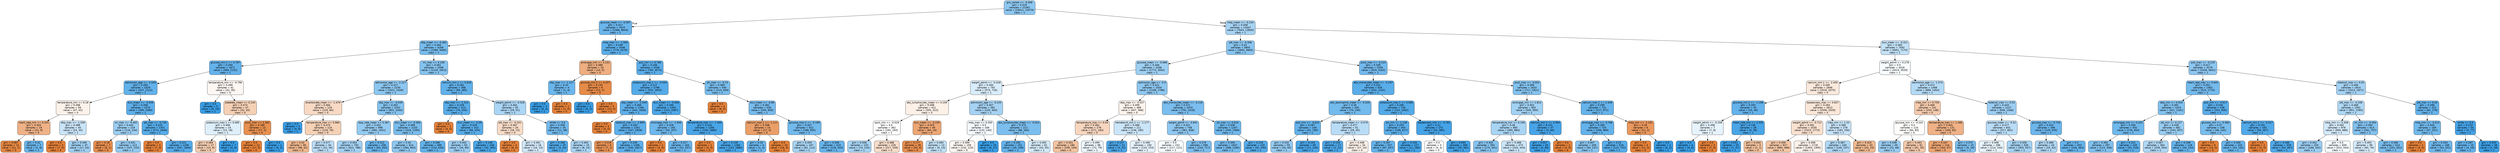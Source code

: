 digraph Tree {
node [shape=box, style="filled, rounded", color="black", fontname="helvetica"] ;
edge [fontname="helvetica"] ;
0 [label="gcs_verbal <= -0.308\ngini = 0.419\nsamples = 21062\nvalue = [10011, 23479]\nclass = 1", fillcolor="#8dc7f0"] ;
1 [label="glucose_mean <= -0.097\ngini = 0.317\nsamples = 7615\nvalue = [2368, 9644]\nclass = 1", fillcolor="#6ab5eb"] ;
0 -> 1 [labeldistance=2.5, labelangle=45, headlabel="True"] ;
2 [label="dbp_mean <= -0.482\ngini = 0.364\nsamples = 4269\nvalue = [1589, 5065]\nclass = 1", fillcolor="#77bced"] ;
1 -> 2 ;
3 [label="glucose_min.2 <= 0.787\ngini = 0.294\nsamples = 1671\nvalue = [469, 2152]\nclass = 1", fillcolor="#64b2eb"] ;
2 -> 3 ;
4 [label="admission_age <= -2.049\ngini = 0.283\nsamples = 1629\nvalue = [437, 2122]\nclass = 1", fillcolor="#62b1ea"] ;
3 -> 4 ;
5 [label="temperature_min <= 0.18\ngini = 0.498\nsamples = 59\nvalue = [47, 42]\nclass = 0", fillcolor="#fcf2ea"] ;
4 -> 5 ;
6 [label="heart_rate_min <= 0.201\ngini = 0.404\nsamples = 19\nvalue = [23, 9]\nclass = 0", fillcolor="#efb286"] ;
5 -> 6 ;
7 [label="gini = 0.087\nsamples = 12\nvalue = [21, 1]\nclass = 0", fillcolor="#e68742"] ;
6 -> 7 ;
8 [label="gini = 0.32\nsamples = 7\nvalue = [2, 8]\nclass = 1", fillcolor="#6ab6ec"] ;
6 -> 8 ;
9 [label="dbp_max <= -1.339\ngini = 0.488\nsamples = 40\nvalue = [24, 33]\nclass = 1", fillcolor="#c9e4f8"] ;
5 -> 9 ;
10 [label="gini = 0.0\nsamples = 3\nvalue = [7, 0]\nclass = 0", fillcolor="#e58139"] ;
9 -> 10 ;
11 [label="gini = 0.449\nsamples = 37\nvalue = [17, 33]\nclass = 1", fillcolor="#9fcff2"] ;
9 -> 11 ;
12 [label="bun_mean <= -0.639\ngini = 0.266\nsamples = 1570\nvalue = [390, 2080]\nclass = 1", fillcolor="#5eafea"] ;
4 -> 12 ;
13 [label="inr_max <= -0.462\ngini = 0.443\nsamples = 219\nvalue = [116, 234]\nclass = 1", fillcolor="#9bcef2"] ;
12 -> 13 ;
14 [label="gini = 0.18\nsamples = 7\nvalue = [9, 1]\nclass = 0", fillcolor="#e88f4f"] ;
13 -> 14 ;
15 [label="gini = 0.431\nsamples = 212\nvalue = [107, 233]\nclass = 1", fillcolor="#94caf1"] ;
13 -> 15 ;
16 [label="ptt_max <= -0.745\ngini = 0.225\nsamples = 1351\nvalue = [274, 1846]\nclass = 1", fillcolor="#56ace9"] ;
12 -> 16 ;
17 [label="gini = 0.0\nsamples = 3\nvalue = [7, 0]\nclass = 0", fillcolor="#e58139"] ;
16 -> 17 ;
18 [label="gini = 0.221\nsamples = 1348\nvalue = [267, 1846]\nclass = 1", fillcolor="#56abe9"] ;
16 -> 18 ;
19 [label="temperature_min <= -0.796\ngini = 0.499\nsamples = 42\nvalue = [32, 30]\nclass = 0", fillcolor="#fdf7f3"] ;
3 -> 19 ;
20 [label="gini = 0.0\nsamples = 5\nvalue = [0, 10]\nclass = 1", fillcolor="#399de5"] ;
19 -> 20 ;
21 [label="platelets_mean <= 0.134\ngini = 0.473\nsamples = 37\nvalue = [32, 20]\nclass = 0", fillcolor="#f5d0b5"] ;
19 -> 21 ;
22 [label="potassium_max.1 <= 0.085\ngini = 0.496\nsamples = 24\nvalue = [15, 18]\nclass = 1", fillcolor="#deeffb"] ;
21 -> 22 ;
23 [label="gini = 0.469\nsamples = 17\nvalue = [15, 9]\nclass = 0", fillcolor="#f5cdb0"] ;
22 -> 23 ;
24 [label="gini = 0.0\nsamples = 7\nvalue = [0, 9]\nclass = 1", fillcolor="#399de5"] ;
22 -> 24 ;
25 [label="pco2_max <= 2.382\ngini = 0.188\nsamples = 13\nvalue = [17, 2]\nclass = 0", fillcolor="#e89050"] ;
21 -> 25 ;
26 [label="gini = 0.0\nsamples = 12\nvalue = [17, 0]\nclass = 0", fillcolor="#e58139"] ;
25 -> 26 ;
27 [label="gini = 0.0\nsamples = 1\nvalue = [0, 2]\nclass = 1", fillcolor="#399de5"] ;
25 -> 27 ;
28 [label="inr_max <= 0.106\ngini = 0.401\nsamples = 2598\nvalue = [1120, 2913]\nclass = 1", fillcolor="#85c3ef"] ;
2 -> 28 ;
29 [label="admission_age <= -2.227\ngini = 0.417\nsamples = 2230\nvalue = [1021, 2428]\nclass = 1", fillcolor="#8cc6f0"] ;
28 -> 29 ;
30 [label="bicarbonate_mean <= -1.479\ngini = 0.484\nsamples = 129\nvalue = [120, 84]\nclass = 0", fillcolor="#f7d9c4"] ;
29 -> 30 ;
31 [label="gini = 0.0\nsamples = 5\nvalue = [0, 8]\nclass = 1", fillcolor="#399de5"] ;
30 -> 31 ;
32 [label="temperature_max <= 0.986\ngini = 0.475\nsamples = 124\nvalue = [120, 76]\nclass = 0", fillcolor="#f5d1b6"] ;
30 -> 32 ;
33 [label="gini = 0.42\nsamples = 90\nvalue = [98, 42]\nclass = 0", fillcolor="#f0b78e"] ;
32 -> 33 ;
34 [label="gini = 0.477\nsamples = 34\nvalue = [22, 34]\nclass = 1", fillcolor="#b9dcf6"] ;
32 -> 34 ;
35 [label="sbp_max <= -0.039\ngini = 0.401\nsamples = 2101\nvalue = [901, 2344]\nclass = 1", fillcolor="#85c3ef"] ;
29 -> 35 ;
36 [label="resp_rate_mean <= 0.387\ngini = 0.432\nsamples = 998\nvalue = [485, 1051]\nclass = 1", fillcolor="#94caf1"] ;
35 -> 36 ;
37 [label="gini = 0.454\nsamples = 792\nvalue = [422, 788]\nclass = 1", fillcolor="#a3d1f3"] ;
36 -> 37 ;
38 [label="gini = 0.312\nsamples = 206\nvalue = [63, 263]\nclass = 1", fillcolor="#68b4eb"] ;
36 -> 38 ;
39 [label="bun_mean <= -0.394\ngini = 0.368\nsamples = 1103\nvalue = [416, 1293]\nclass = 1", fillcolor="#79bded"] ;
35 -> 39 ;
40 [label="gini = 0.42\nsamples = 614\nvalue = [284, 663]\nclass = 1", fillcolor="#8ec7f0"] ;
39 -> 40 ;
41 [label="gini = 0.286\nsamples = 489\nvalue = [132, 630]\nclass = 1", fillcolor="#62b2ea"] ;
39 -> 41 ;
42 [label="calcium_min.1 <= 0.628\ngini = 0.282\nsamples = 368\nvalue = [99, 485]\nclass = 1", fillcolor="#61b1ea"] ;
28 -> 42 ;
43 [label="sbp_max <= -2.313\ngini = 0.239\nsamples = 313\nvalue = [70, 434]\nclass = 1", fillcolor="#59ade9"] ;
42 -> 43 ;
44 [label="gini = 0.0\nsamples = 1\nvalue = [4, 0]\nclass = 0", fillcolor="#e58139"] ;
43 -> 44 ;
45 [label="bun_mean <= -0.59\ngini = 0.229\nsamples = 312\nvalue = [66, 434]\nclass = 1", fillcolor="#57ace9"] ;
43 -> 45 ;
46 [label="gini = 0.442\nsamples = 63\nvalue = [34, 69]\nclass = 1", fillcolor="#9bcdf2"] ;
45 -> 46 ;
47 [label="gini = 0.148\nsamples = 249\nvalue = [32, 365]\nclass = 1", fillcolor="#4aa6e7"] ;
45 -> 47 ;
48 [label="weight_admit <= -0.528\ngini = 0.462\nsamples = 55\nvalue = [29, 51]\nclass = 1", fillcolor="#aad5f4"] ;
42 -> 48 ;
49 [label="ptt_max <= -0.251\ngini = 0.487\nsamples = 20\nvalue = [18, 13]\nclass = 0", fillcolor="#f8dcc8"] ;
48 -> 49 ;
50 [label="gini = 0.0\nsamples = 4\nvalue = [8, 0]\nclass = 0", fillcolor="#e58139"] ;
49 -> 50 ;
51 [label="gini = 0.491\nsamples = 16\nvalue = [10, 13]\nclass = 1", fillcolor="#d1e8f9"] ;
49 -> 51 ;
52 [label="white <= 0.5\ngini = 0.348\nsamples = 35\nvalue = [11, 38]\nclass = 1", fillcolor="#72b9ed"] ;
48 -> 52 ;
53 [label="gini = 0.198\nsamples = 20\nvalue = [3, 24]\nclass = 1", fillcolor="#52a9e8"] ;
52 -> 53 ;
54 [label="gini = 0.463\nsamples = 15\nvalue = [8, 14]\nclass = 1", fillcolor="#aad5f4"] ;
52 -> 54 ;
55 [label="mbp_max <= -1.565\ngini = 0.249\nsamples = 3346\nvalue = [779, 4579]\nclass = 1", fillcolor="#5baee9"] ;
1 -> 55 ;
56 [label="aniongap_min <= 2.231\ngini = 0.388\nsamples = 10\nvalue = [14, 5]\nclass = 0", fillcolor="#eeae80"] ;
55 -> 56 ;
57 [label="sbp_max <= -1.127\ngini = 0.32\nsamples = 4\nvalue = [1, 4]\nclass = 1", fillcolor="#6ab6ec"] ;
56 -> 57 ;
58 [label="gini = 0.0\nsamples = 3\nvalue = [0, 4]\nclass = 1", fillcolor="#399de5"] ;
57 -> 58 ;
59 [label="gini = 0.0\nsamples = 1\nvalue = [1, 0]\nclass = 0", fillcolor="#e58139"] ;
57 -> 59 ;
60 [label="glucose_min.2 <= 4.207\ngini = 0.133\nsamples = 6\nvalue = [13, 1]\nclass = 0", fillcolor="#e78b48"] ;
56 -> 60 ;
61 [label="gini = 0.0\nsamples = 1\nvalue = [0, 1]\nclass = 1", fillcolor="#399de5"] ;
60 -> 61 ;
62 [label="gini = 0.0\nsamples = 5\nvalue = [13, 0]\nclass = 0", fillcolor="#e58139"] ;
60 -> 62 ;
63 [label="po2_min <= 0.769\ngini = 0.246\nsamples = 3336\nvalue = [765, 4574]\nclass = 1", fillcolor="#5aade9"] ;
55 -> 63 ;
64 [label="potassium_max.1 <= -0.034\ngini = 0.217\nsamples = 2796\nvalue = [552, 3915]\nclass = 1", fillcolor="#55abe9"] ;
63 -> 64 ;
65 [label="sbp_mean <= -2.549\ngini = 0.266\nsamples = 1346\nvalue = [342, 1828]\nclass = 1", fillcolor="#5eafea"] ;
64 -> 65 ;
66 [label="gini = 0.0\nsamples = 5\nvalue = [5, 0]\nclass = 0", fillcolor="#e58139"] ;
65 -> 66 ;
67 [label="totalco2_max <= -2.894\ngini = 0.263\nsamples = 1341\nvalue = [337, 1828]\nclass = 1", fillcolor="#5eafea"] ;
65 -> 67 ;
68 [label="gini = 0.219\nsamples = 5\nvalue = [7, 1]\nclass = 0", fillcolor="#e99355"] ;
67 -> 68 ;
69 [label="gini = 0.259\nsamples = 1336\nvalue = [330, 1827]\nclass = 1", fillcolor="#5dafea"] ;
67 -> 69 ;
70 [label="bun_mean <= -0.566\ngini = 0.166\nsamples = 1450\nvalue = [210, 2087]\nclass = 1", fillcolor="#4da7e8"] ;
64 -> 70 ;
71 [label="aniongap_max <= -1.946\ngini = 0.328\nsamples = 165\nvalue = [54, 207]\nclass = 1", fillcolor="#6db7ec"] ;
70 -> 71 ;
72 [label="gini = 0.0\nsamples = 1\nvalue = [3, 0]\nclass = 0", fillcolor="#e58139"] ;
71 -> 72 ;
73 [label="gini = 0.317\nsamples = 164\nvalue = [51, 207]\nclass = 1", fillcolor="#6ab5eb"] ;
71 -> 73 ;
74 [label="temperature_max <= -7.494\ngini = 0.142\nsamples = 1285\nvalue = [156, 1880]\nclass = 1", fillcolor="#49a5e7"] ;
70 -> 74 ;
75 [label="gini = 0.0\nsamples = 1\nvalue = [3, 0]\nclass = 0", fillcolor="#e58139"] ;
74 -> 75 ;
76 [label="gini = 0.139\nsamples = 1284\nvalue = [153, 1880]\nclass = 1", fillcolor="#49a5e7"] ;
74 -> 76 ;
77 [label="ph_max <= -3.74\ngini = 0.369\nsamples = 540\nvalue = [213, 659]\nclass = 1", fillcolor="#79bded"] ;
63 -> 77 ;
78 [label="gini = 0.0\nsamples = 4\nvalue = [8, 0]\nclass = 0", fillcolor="#e58139"] ;
77 -> 78 ;
79 [label="bun_mean <= -0.86\ngini = 0.362\nsamples = 536\nvalue = [205, 659]\nclass = 1", fillcolor="#77bbed"] ;
77 -> 79 ;
80 [label="calcium_max.1 <= -1.111\ngini = 0.308\nsamples = 14\nvalue = [17, 4]\nclass = 0", fillcolor="#eb9f68"] ;
79 -> 80 ;
81 [label="gini = 0.32\nsamples = 4\nvalue = [1, 4]\nclass = 1", fillcolor="#6ab6ec"] ;
80 -> 81 ;
82 [label="gini = 0.0\nsamples = 10\nvalue = [16, 0]\nclass = 0", fillcolor="#e58139"] ;
80 -> 82 ;
83 [label="glucose_max.2 <= -0.199\ngini = 0.347\nsamples = 522\nvalue = [188, 655]\nclass = 1", fillcolor="#72b9ec"] ;
79 -> 83 ;
84 [label="gini = 0.459\nsamples = 107\nvalue = [62, 112]\nclass = 1", fillcolor="#a7d3f3"] ;
83 -> 84 ;
85 [label="gini = 0.306\nsamples = 415\nvalue = [126, 543]\nclass = 1", fillcolor="#67b4eb"] ;
83 -> 85 ;
86 [label="mbp_mean <= -0.234\ngini = 0.458\nsamples = 13447\nvalue = [7643, 13835]\nclass = 1", fillcolor="#a6d3f3"] ;
0 -> 86 [labeldistance=2.5, labelangle=-45, headlabel="False"] ;
87 [label="ptt_max <= -0.306\ngini = 0.41\nsamples = 5855\nvalue = [2692, 6665]\nclass = 1", fillcolor="#89c5f0"] ;
86 -> 87 ;
88 [label="glucose_mean <= -0.688\ngini = 0.446\nsamples = 3296\nvalue = [1773, 3502]\nclass = 1", fillcolor="#9dcff2"] ;
87 -> 88 ;
89 [label="weight_admit <= -0.418\ngini = 0.494\nsamples = 792\nvalue = [575, 716]\nclass = 1", fillcolor="#d8ecfa"] ;
88 -> 89 ;
90 [label="abs_lymphocytes_mean <= 0.109\ngini = 0.498\nsamples = 411\nvalue = [355, 312]\nclass = 0", fillcolor="#fcf0e7"] ;
89 -> 90 ;
91 [label="spo2_min <= -0.029\ngini = 0.5\nsamples = 362\nvalue = [291, 293]\nclass = 1", fillcolor="#fefeff"] ;
90 -> 91 ;
92 [label="gini = 0.458\nsamples = 133\nvalue = [74, 134]\nclass = 1", fillcolor="#a6d3f3"] ;
91 -> 92 ;
93 [label="gini = 0.488\nsamples = 229\nvalue = [217, 159]\nclass = 0", fillcolor="#f8ddca"] ;
91 -> 93 ;
94 [label="bun_mean <= -0.235\ngini = 0.353\nsamples = 49\nvalue = [64, 19]\nclass = 0", fillcolor="#eda674"] ;
90 -> 94 ;
95 [label="gini = 0.177\nsamples = 36\nvalue = [55, 6]\nclass = 0", fillcolor="#e88f4f"] ;
94 -> 95 ;
96 [label="gini = 0.483\nsamples = 13\nvalue = [9, 13]\nclass = 1", fillcolor="#c2e1f7"] ;
94 -> 96 ;
97 [label="admission_age <= -0.233\ngini = 0.457\nsamples = 381\nvalue = [220, 404]\nclass = 1", fillcolor="#a5d2f3"] ;
89 -> 97 ;
98 [label="mbp_max <= 0.355\ngini = 0.5\nsamples = 169\nvalue = [132, 140]\nclass = 1", fillcolor="#f4f9fe"] ;
97 -> 98 ;
99 [label="gini = 0.499\nsamples = 159\nvalue = [132, 123]\nclass = 0", fillcolor="#fdf6f2"] ;
98 -> 99 ;
100 [label="gini = 0.0\nsamples = 10\nvalue = [0, 17]\nclass = 1", fillcolor="#399de5"] ;
98 -> 100 ;
101 [label="abs_lymphocytes_mean <= -0.024\ngini = 0.375\nsamples = 212\nvalue = [88, 264]\nclass = 1", fillcolor="#7bbeee"] ;
97 -> 101 ;
102 [label="gini = 0.292\nsamples = 151\nvalue = [45, 209]\nclass = 1", fillcolor="#64b2eb"] ;
101 -> 102 ;
103 [label="gini = 0.493\nsamples = 61\nvalue = [43, 55]\nclass = 1", fillcolor="#d4eaf9"] ;
101 -> 103 ;
104 [label="admission_age <= -0.5\ngini = 0.421\nsamples = 2504\nvalue = [1198, 2786]\nclass = 1", fillcolor="#8ec7f0"] ;
88 -> 104 ;
105 [label="dbp_max <= -0.527\ngini = 0.499\nsamples = 489\nvalue = [407, 368]\nclass = 0", fillcolor="#fdf3ec"] ;
104 -> 105 ;
106 [label="temperature_max <= 0.04\ngini = 0.481\nsamples = 278\nvalue = [271, 183]\nclass = 0", fillcolor="#f7d6bf"] ;
105 -> 106 ;
107 [label="gini = 0.451\nsamples = 180\nvalue = [199, 104]\nclass = 0", fillcolor="#f3c3a0"] ;
106 -> 107 ;
108 [label="gini = 0.499\nsamples = 98\nvalue = [72, 79]\nclass = 1", fillcolor="#edf6fd"] ;
106 -> 108 ;
109 [label="hematocrit_min.1 <= -1.277\ngini = 0.488\nsamples = 211\nvalue = [136, 185]\nclass = 1", fillcolor="#cbe5f8"] ;
105 -> 109 ;
110 [label="gini = 0.157\nsamples = 21\nvalue = [3, 32]\nclass = 1", fillcolor="#4ca6e7"] ;
109 -> 110 ;
111 [label="gini = 0.498\nsamples = 190\nvalue = [133, 153]\nclass = 1", fillcolor="#e5f2fc"] ;
109 -> 111 ;
112 [label="abs_monocytes_mean <= -0.116\ngini = 0.371\nsamples = 2015\nvalue = [791, 2418]\nclass = 1", fillcolor="#7abdee"] ;
104 -> 112 ;
113 [label="weight_admit <= -0.841\ngini = 0.421\nsamples = 748\nvalue = [361, 838]\nclass = 1", fillcolor="#8ec7f0"] ;
112 -> 113 ;
114 [label="gini = 0.5\nsamples = 152\nvalue = [117, 121]\nclass = 1", fillcolor="#f8fcfe"] ;
113 -> 114 ;
115 [label="gini = 0.379\nsamples = 596\nvalue = [244, 717]\nclass = 1", fillcolor="#7cbeee"] ;
113 -> 115 ;
116 [label="ph_max <= 0.619\ngini = 0.336\nsamples = 1267\nvalue = [430, 1580]\nclass = 1", fillcolor="#6fb8ec"] ;
112 -> 116 ;
117 [label="gini = 0.356\nsamples = 1047\nvalue = [388, 1285]\nclass = 1", fillcolor="#75bbed"] ;
116 -> 117 ;
118 [label="gini = 0.218\nsamples = 220\nvalue = [42, 295]\nclass = 1", fillcolor="#55abe9"] ;
116 -> 118 ;
119 [label="pco2_max <= -0.223\ngini = 0.349\nsamples = 2559\nvalue = [919, 3163]\nclass = 1", fillcolor="#73b9ed"] ;
87 -> 119 ;
120 [label="abs_monocytes_mean <= -0.297\ngini = 0.241\nsamples = 926\nvalue = [202, 1242]\nclass = 1", fillcolor="#59ade9"] ;
119 -> 120 ;
121 [label="abs_eosinophils_mean <= -0.026\ngini = 0.35\nsamples = 200\nvalue = [70, 240]\nclass = 1", fillcolor="#73baed"] ;
120 -> 121 ;
122 [label="po2_min <= -0.633\ngini = 0.287\nsamples = 149\nvalue = [41, 195]\nclass = 1", fillcolor="#63b2ea"] ;
121 -> 122 ;
123 [label="gini = 0.432\nsamples = 59\nvalue = [30, 65]\nclass = 1", fillcolor="#94caf1"] ;
122 -> 123 ;
124 [label="gini = 0.144\nsamples = 90\nvalue = [11, 130]\nclass = 1", fillcolor="#4aa5e7"] ;
122 -> 124 ;
125 [label="temperature_mean <= -0.579\ngini = 0.477\nsamples = 51\nvalue = [29, 45]\nclass = 1", fillcolor="#b9dcf6"] ;
121 -> 125 ;
126 [label="gini = 0.159\nsamples = 17\nvalue = [2, 21]\nclass = 1", fillcolor="#4ca6e7"] ;
125 -> 126 ;
127 [label="gini = 0.498\nsamples = 34\nvalue = [27, 24]\nclass = 0", fillcolor="#fcf1e9"] ;
125 -> 127 ;
128 [label="potassium_max.1 <= 0.085\ngini = 0.206\nsamples = 726\nvalue = [132, 1002]\nclass = 1", fillcolor="#53aae8"] ;
120 -> 128 ;
129 [label="ph_min <= 1.138\ngini = 0.254\nsamples = 454\nvalue = [108, 617]\nclass = 1", fillcolor="#5caeea"] ;
128 -> 129 ;
130 [label="gini = 0.297\nsamples = 327\nvalue = [97, 437]\nclass = 1", fillcolor="#65b3eb"] ;
129 -> 130 ;
131 [label="gini = 0.109\nsamples = 127\nvalue = [11, 180]\nclass = 1", fillcolor="#45a3e7"] ;
129 -> 131 ;
132 [label="baseexcess_min <= -3.781\ngini = 0.11\nsamples = 272\nvalue = [24, 385]\nclass = 1", fillcolor="#45a3e7"] ;
128 -> 132 ;
133 [label="gini = 0.5\nsamples = 3\nvalue = [4, 4]\nclass = 0", fillcolor="#ffffff"] ;
132 -> 133 ;
134 [label="gini = 0.095\nsamples = 269\nvalue = [20, 381]\nclass = 1", fillcolor="#43a2e6"] ;
132 -> 134 ;
135 [label="pco2_max <= -0.052\ngini = 0.396\nsamples = 1633\nvalue = [717, 1921]\nclass = 1", fillcolor="#83c2ef"] ;
119 -> 135 ;
136 [label="aniongap_min <= 1.814\ngini = 0.452\nsamples = 902\nvalue = [500, 950]\nclass = 1", fillcolor="#a1d1f3"] ;
135 -> 136 ;
137 [label="temperature_min <= 0.106\ngini = 0.46\nsamples = 865\nvalue = [495, 884]\nclass = 1", fillcolor="#a8d4f4"] ;
136 -> 137 ;
138 [label="gini = 0.402\nsamples = 392\nvalue = [170, 441]\nclass = 1", fillcolor="#85c3ef"] ;
137 -> 138 ;
139 [label="gini = 0.488\nsamples = 473\nvalue = [325, 443]\nclass = 1", fillcolor="#cae5f8"] ;
137 -> 139 ;
140 [label="calcium_min.1 <= 2.994\ngini = 0.131\nsamples = 37\nvalue = [5, 66]\nclass = 1", fillcolor="#48a4e7"] ;
136 -> 140 ;
141 [label="gini = 0.057\nsamples = 35\nvalue = [2, 66]\nclass = 1", fillcolor="#3fa0e6"] ;
140 -> 141 ;
142 [label="gini = 0.0\nsamples = 2\nvalue = [3, 0]\nclass = 0", fillcolor="#e58139"] ;
140 -> 142 ;
143 [label="calcium_max.1 <= 2.449\ngini = 0.299\nsamples = 731\nvalue = [217, 971]\nclass = 1", fillcolor="#65b3eb"] ;
135 -> 143 ;
144 [label="aniongap_max <= -0.766\ngini = 0.289\nsamples = 725\nvalue = [206, 969]\nclass = 1", fillcolor="#63b2eb"] ;
143 -> 144 ;
145 [label="gini = 0.407\nsamples = 209\nvalue = [94, 237]\nclass = 1", fillcolor="#88c4ef"] ;
144 -> 145 ;
146 [label="gini = 0.23\nsamples = 516\nvalue = [112, 732]\nclass = 1", fillcolor="#57ace9"] ;
144 -> 146 ;
147 [label="mbp_min <= -2.101\ngini = 0.26\nsamples = 6\nvalue = [11, 2]\nclass = 0", fillcolor="#ea985d"] ;
143 -> 147 ;
148 [label="gini = 0.0\nsamples = 4\nvalue = [11, 0]\nclass = 0", fillcolor="#e58139"] ;
147 -> 148 ;
149 [label="gini = 0.0\nsamples = 2\nvalue = [0, 2]\nclass = 1", fillcolor="#399de5"] ;
147 -> 149 ;
150 [label="bun_mean <= -0.321\ngini = 0.483\nsamples = 7592\nvalue = [4951, 7170]\nclass = 1", fillcolor="#c2e1f7"] ;
86 -> 150 ;
151 [label="weight_admit <= 0.278\ngini = 0.5\nsamples = 4316\nvalue = [3415, 3529]\nclass = 1", fillcolor="#f9fcfe"] ;
150 -> 151 ;
152 [label="calcium_min.1 <= -2.405\ngini = 0.495\nsamples = 2848\nvalue = [2516, 2075]\nclass = 0", fillcolor="#fae9dc"] ;
151 -> 152 ;
153 [label="glucose_min.2 <= -1.198\ngini = 0.293\nsamples = 35\nvalue = [10, 46]\nclass = 1", fillcolor="#64b2eb"] ;
152 -> 153 ;
154 [label="weight_admit <= -0.258\ngini = 0.498\nsamples = 7\nvalue = [7, 8]\nclass = 1", fillcolor="#e6f3fc"] ;
153 -> 154 ;
155 [label="gini = 0.0\nsamples = 4\nvalue = [0, 8]\nclass = 1", fillcolor="#399de5"] ;
154 -> 155 ;
156 [label="gini = 0.0\nsamples = 3\nvalue = [7, 0]\nclass = 0", fillcolor="#e58139"] ;
154 -> 156 ;
157 [label="heart_rate_min <= 2.302\ngini = 0.136\nsamples = 28\nvalue = [3, 38]\nclass = 1", fillcolor="#49a5e7"] ;
153 -> 157 ;
158 [label="gini = 0.051\nsamples = 25\nvalue = [1, 37]\nclass = 1", fillcolor="#3ea0e6"] ;
157 -> 158 ;
159 [label="gini = 0.444\nsamples = 3\nvalue = [2, 1]\nclass = 0", fillcolor="#f2c09c"] ;
157 -> 159 ;
160 [label="baseexcess_max <= 0.837\ngini = 0.494\nsamples = 2813\nvalue = [2506, 2029]\nclass = 0", fillcolor="#fae7d9"] ;
152 -> 160 ;
161 [label="weight_admit <= -0.712\ngini = 0.491\nsamples = 2535\nvalue = [2323, 1773]\nclass = 0", fillcolor="#f9e1d0"] ;
160 -> 161 ;
162 [label="gini = 0.456\nsamples = 817\nvalue = [860, 468]\nclass = 0", fillcolor="#f3c6a5"] ;
161 -> 162 ;
163 [label="gini = 0.498\nsamples = 1718\nvalue = [1463, 1305]\nclass = 0", fillcolor="#fcf1ea"] ;
161 -> 163 ;
164 [label="mbp_min <= 1.33\ngini = 0.486\nsamples = 278\nvalue = [183, 256]\nclass = 1", fillcolor="#c7e3f8"] ;
160 -> 164 ;
165 [label="gini = 0.467\nsamples = 245\nvalue = [140, 237]\nclass = 1", fillcolor="#aed7f4"] ;
164 -> 165 ;
166 [label="gini = 0.425\nsamples = 33\nvalue = [43, 19]\nclass = 0", fillcolor="#f0b990"] ;
164 -> 166 ;
167 [label="admission_age <= -1.574\ngini = 0.472\nsamples = 1468\nvalue = [899, 1454]\nclass = 1", fillcolor="#b3daf5"] ;
151 -> 167 ;
168 [label="mbp_min <= 0.709\ngini = 0.466\nsamples = 241\nvalue = [253, 148]\nclass = 0", fillcolor="#f4cbad"] ;
167 -> 168 ;
169 [label="glucose_min <= -0.241\ngini = 0.5\nsamples = 110\nvalue = [84, 83]\nclass = 0", fillcolor="#fffefd"] ;
168 -> 169 ;
170 [label="gini = 0.438\nsamples = 49\nvalue = [23, 48]\nclass = 1", fillcolor="#98ccf1"] ;
169 -> 170 ;
171 [label="gini = 0.463\nsamples = 61\nvalue = [61, 35]\nclass = 0", fillcolor="#f4c9ab"] ;
169 -> 171 ;
172 [label="temperature_max <= 1.398\ngini = 0.401\nsamples = 131\nvalue = [169, 65]\nclass = 0", fillcolor="#efb185"] ;
168 -> 172 ;
173 [label="gini = 0.347\nsamples = 116\nvalue = [163, 47]\nclass = 0", fillcolor="#eca572"] ;
172 -> 173 ;
174 [label="gini = 0.375\nsamples = 15\nvalue = [6, 18]\nclass = 1", fillcolor="#7bbeee"] ;
172 -> 174 ;
175 [label="totalco2_max <= 0.02\ngini = 0.443\nsamples = 1227\nvalue = [646, 1306]\nclass = 1", fillcolor="#9bcdf2"] ;
167 -> 175 ;
176 [label="glucose_mean <= -0.52\ngini = 0.477\nsamples = 831\nvalue = [517, 801]\nclass = 1", fillcolor="#b9dcf6"] ;
175 -> 176 ;
177 [label="gini = 0.498\nsamples = 286\nvalue = [214, 244]\nclass = 1", fillcolor="#e7f3fc"] ;
176 -> 177 ;
178 [label="gini = 0.456\nsamples = 545\nvalue = [303, 557]\nclass = 1", fillcolor="#a5d2f3"] ;
176 -> 178 ;
179 [label="glucose_max <= -0.743\ngini = 0.324\nsamples = 396\nvalue = [129, 505]\nclass = 1", fillcolor="#6cb6ec"] ;
175 -> 179 ;
180 [label="gini = 0.468\nsamples = 43\nvalue = [25, 42]\nclass = 1", fillcolor="#afd7f4"] ;
179 -> 180 ;
181 [label="gini = 0.3\nsamples = 353\nvalue = [104, 463]\nclass = 1", fillcolor="#65b3eb"] ;
179 -> 181 ;
182 [label="po2_max <= -0.219\ngini = 0.417\nsamples = 3276\nvalue = [1536, 3641]\nclass = 1", fillcolor="#8dc6f0"] ;
150 -> 182 ;
183 [label="heart_rate_max <= 0.642\ngini = 0.352\nsamples = 1462\nvalue = [523, 1770]\nclass = 1", fillcolor="#74baed"] ;
182 -> 183 ;
184 [label="dbp_min <= 0.503\ngini = 0.391\nsamples = 1024\nvalue = [421, 1161]\nclass = 1", fillcolor="#81c1ee"] ;
183 -> 184 ;
185 [label="aniongap_min <= 0.425\ngini = 0.336\nsamples = 542\nvalue = [178, 654]\nclass = 1", fillcolor="#6fb8ec"] ;
184 -> 185 ;
186 [label="gini = 0.392\nsamples = 297\nvalue = [123, 336]\nclass = 1", fillcolor="#81c1ef"] ;
185 -> 186 ;
187 [label="gini = 0.251\nsamples = 245\nvalue = [55, 318]\nclass = 1", fillcolor="#5baee9"] ;
185 -> 187 ;
188 [label="ptt_min <= 0.127\ngini = 0.438\nsamples = 482\nvalue = [243, 507]\nclass = 1", fillcolor="#98ccf1"] ;
184 -> 188 ;
189 [label="gini = 0.467\nsamples = 363\nvalue = [209, 354]\nclass = 1", fillcolor="#aed7f4"] ;
188 -> 189 ;
190 [label="gini = 0.298\nsamples = 119\nvalue = [34, 153]\nclass = 1", fillcolor="#65b3eb"] ;
188 -> 190 ;
191 [label="po2_min <= -0.917\ngini = 0.246\nsamples = 438\nvalue = [102, 609]\nclass = 1", fillcolor="#5aade9"] ;
183 -> 191 ;
192 [label="glucose_min <= -0.984\ngini = 0.37\nsamples = 108\nvalue = [46, 142]\nclass = 1", fillcolor="#79bded"] ;
191 -> 192 ;
193 [label="gini = 0.0\nsamples = 6\nvalue = [13, 0]\nclass = 0", fillcolor="#e58139"] ;
192 -> 193 ;
194 [label="gini = 0.306\nsamples = 102\nvalue = [33, 142]\nclass = 1", fillcolor="#67b4eb"] ;
192 -> 194 ;
195 [label="calcium_min.1 <= -5.317\ngini = 0.191\nsamples = 330\nvalue = [56, 467]\nclass = 1", fillcolor="#51a9e8"] ;
191 -> 195 ;
196 [label="gini = 0.0\nsamples = 1\nvalue = [2, 0]\nclass = 0", fillcolor="#e58139"] ;
195 -> 196 ;
197 [label="gini = 0.186\nsamples = 329\nvalue = [54, 467]\nclass = 1", fillcolor="#50a8e8"] ;
195 -> 197 ;
198 [label="totalco2_max <= 0.02\ngini = 0.456\nsamples = 1814\nvalue = [1013, 1871]\nclass = 1", fillcolor="#a4d2f3"] ;
182 -> 198 ;
199 [label="ptt_max <= -0.338\ngini = 0.468\nsamples = 1591\nvalue = [951, 1593]\nclass = 1", fillcolor="#afd8f5"] ;
198 -> 199 ;
200 [label="mbp_min <= 0.308\ngini = 0.492\nsamples = 978\nvalue = [690, 886]\nclass = 1", fillcolor="#d3e9f9"] ;
199 -> 200 ;
201 [label="gini = 0.442\nsamples = 320\nvalue = [168, 342]\nclass = 1", fillcolor="#9acdf2"] ;
200 -> 201 ;
202 [label="gini = 0.5\nsamples = 658\nvalue = [522, 544]\nclass = 1", fillcolor="#f7fbfe"] ;
200 -> 202 ;
203 [label="inr_min <= -0.454\ngini = 0.394\nsamples = 613\nvalue = [261, 707]\nclass = 1", fillcolor="#82c1ef"] ;
199 -> 203 ;
204 [label="gini = 0.493\nsamples = 99\nvalue = [60, 76]\nclass = 1", fillcolor="#d5eafa"] ;
203 -> 204 ;
205 [label="gini = 0.366\nsamples = 514\nvalue = [201, 631]\nclass = 1", fillcolor="#78bced"] ;
203 -> 205 ;
206 [label="ptt_max <= 0.04\ngini = 0.298\nsamples = 223\nvalue = [62, 278]\nclass = 1", fillcolor="#65b3eb"] ;
198 -> 206 ;
207 [label="mbp_min <= -3.013\ngini = 0.344\nsamples = 169\nvalue = [57, 201]\nclass = 1", fillcolor="#71b9ec"] ;
206 -> 207 ;
208 [label="gini = 0.0\nsamples = 1\nvalue = [3, 0]\nclass = 0", fillcolor="#e58139"] ;
207 -> 208 ;
209 [label="gini = 0.334\nsamples = 168\nvalue = [54, 201]\nclass = 1", fillcolor="#6eb7ec"] ;
207 -> 209 ;
210 [label="white <= 0.5\ngini = 0.115\nsamples = 54\nvalue = [5, 77]\nclass = 1", fillcolor="#46a3e7"] ;
206 -> 210 ;
211 [label="gini = 0.287\nsamples = 15\nvalue = [4, 19]\nclass = 1", fillcolor="#63b2ea"] ;
210 -> 211 ;
212 [label="gini = 0.033\nsamples = 39\nvalue = [1, 58]\nclass = 1", fillcolor="#3c9fe5"] ;
210 -> 212 ;
}